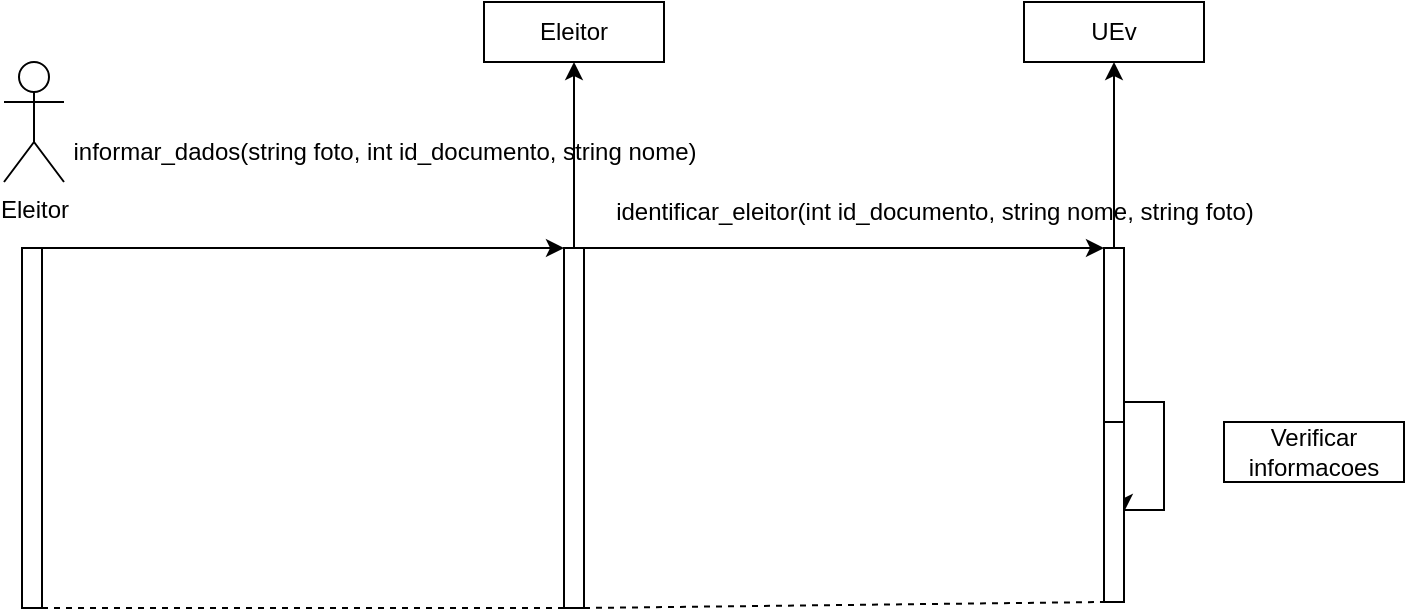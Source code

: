 <mxfile version="28.2.3" pages="6">
  <diagram name="inserir_dados" id="jKS54smJY8eDvgja-9To">
    <mxGraphModel grid="1" page="1" gridSize="10" guides="1" tooltips="1" connect="1" arrows="1" fold="1" pageScale="1" pageWidth="850" pageHeight="1100" math="0" shadow="0">
      <root>
        <mxCell id="0" />
        <mxCell id="1" parent="0" />
        <mxCell id="RwnQ1MYwRdQKZA1JXgMu-1" value="&lt;div&gt;Eleitor&lt;/div&gt;&lt;div&gt;&lt;br&gt;&lt;/div&gt;" style="shape=umlActor;verticalLabelPosition=bottom;verticalAlign=top;html=1;outlineConnect=0;" vertex="1" parent="1">
          <mxGeometry x="-810" y="60" width="30" height="60" as="geometry" />
        </mxCell>
        <mxCell id="RwnQ1MYwRdQKZA1JXgMu-3" value="" style="whiteSpace=wrap;html=1;" vertex="1" parent="1">
          <mxGeometry x="-801" y="153" width="10" height="180" as="geometry" />
        </mxCell>
        <mxCell id="RwnQ1MYwRdQKZA1JXgMu-15" style="edgeStyle=orthogonalEdgeStyle;rounded=0;orthogonalLoop=1;jettySize=auto;html=1;entryX=0.5;entryY=1;entryDx=0;entryDy=0;" edge="1" parent="1" source="RwnQ1MYwRdQKZA1JXgMu-5" target="RwnQ1MYwRdQKZA1JXgMu-13">
          <mxGeometry relative="1" as="geometry" />
        </mxCell>
        <mxCell id="RwnQ1MYwRdQKZA1JXgMu-5" value="" style="whiteSpace=wrap;html=1;" vertex="1" parent="1">
          <mxGeometry x="-530" y="153" width="10" height="180" as="geometry" />
        </mxCell>
        <mxCell id="RwnQ1MYwRdQKZA1JXgMu-16" style="edgeStyle=orthogonalEdgeStyle;rounded=0;orthogonalLoop=1;jettySize=auto;html=1;entryX=0.5;entryY=1;entryDx=0;entryDy=0;" edge="1" parent="1" source="RwnQ1MYwRdQKZA1JXgMu-6" target="RwnQ1MYwRdQKZA1JXgMu-14">
          <mxGeometry relative="1" as="geometry" />
        </mxCell>
        <mxCell id="RwnQ1MYwRdQKZA1JXgMu-18" style="edgeStyle=orthogonalEdgeStyle;rounded=0;orthogonalLoop=1;jettySize=auto;html=1;entryX=1;entryY=0.5;entryDx=0;entryDy=0;" edge="1" parent="1" source="RwnQ1MYwRdQKZA1JXgMu-6" target="RwnQ1MYwRdQKZA1JXgMu-17">
          <mxGeometry relative="1" as="geometry">
            <Array as="points">
              <mxPoint x="-230" y="230" />
              <mxPoint x="-230" y="284" />
            </Array>
          </mxGeometry>
        </mxCell>
        <mxCell id="RwnQ1MYwRdQKZA1JXgMu-6" value="" style="whiteSpace=wrap;html=1;" vertex="1" parent="1">
          <mxGeometry x="-260" y="153" width="10" height="87" as="geometry" />
        </mxCell>
        <mxCell id="RwnQ1MYwRdQKZA1JXgMu-7" value="" style="endArrow=classic;html=1;rounded=0;exitX=0.25;exitY=0;exitDx=0;exitDy=0;entryX=0;entryY=0;entryDx=0;entryDy=0;" edge="1" parent="1" source="RwnQ1MYwRdQKZA1JXgMu-3" target="RwnQ1MYwRdQKZA1JXgMu-5">
          <mxGeometry width="50" height="50" relative="1" as="geometry">
            <mxPoint x="-490" y="420" as="sourcePoint" />
            <mxPoint x="-540" y="170" as="targetPoint" />
          </mxGeometry>
        </mxCell>
        <mxCell id="RwnQ1MYwRdQKZA1JXgMu-8" value="informar_dados(string foto, int id_documento, string nome)" style="text;html=1;align=center;verticalAlign=middle;resizable=0;points=[];autosize=1;strokeColor=none;fillColor=none;" vertex="1" parent="1">
          <mxGeometry x="-790" y="90" width="340" height="30" as="geometry" />
        </mxCell>
        <mxCell id="RwnQ1MYwRdQKZA1JXgMu-9" value="" style="endArrow=classic;html=1;rounded=0;exitX=1;exitY=0;exitDx=0;exitDy=0;entryX=0;entryY=0;entryDx=0;entryDy=0;" edge="1" parent="1" source="RwnQ1MYwRdQKZA1JXgMu-5" target="RwnQ1MYwRdQKZA1JXgMu-6">
          <mxGeometry width="50" height="50" relative="1" as="geometry">
            <mxPoint x="-490" y="420" as="sourcePoint" />
            <mxPoint x="-440" y="370" as="targetPoint" />
          </mxGeometry>
        </mxCell>
        <mxCell id="RwnQ1MYwRdQKZA1JXgMu-10" value="identificar_eleitor(int id_documento, string nome, string foto)" style="text;html=1;align=center;verticalAlign=middle;resizable=0;points=[];autosize=1;strokeColor=none;fillColor=none;" vertex="1" parent="1">
          <mxGeometry x="-520" y="120" width="350" height="30" as="geometry" />
        </mxCell>
        <mxCell id="RwnQ1MYwRdQKZA1JXgMu-13" value="&lt;div&gt;Eleitor&lt;/div&gt;" style="rounded=0;whiteSpace=wrap;html=1;" vertex="1" parent="1">
          <mxGeometry x="-570" y="30" width="90" height="30" as="geometry" />
        </mxCell>
        <mxCell id="RwnQ1MYwRdQKZA1JXgMu-14" value="&lt;div&gt;UEv&lt;/div&gt;" style="rounded=0;whiteSpace=wrap;html=1;" vertex="1" parent="1">
          <mxGeometry x="-300" y="30" width="90" height="30" as="geometry" />
        </mxCell>
        <mxCell id="RwnQ1MYwRdQKZA1JXgMu-17" value="" style="whiteSpace=wrap;html=1;" vertex="1" parent="1">
          <mxGeometry x="-260" y="240" width="10" height="90" as="geometry" />
        </mxCell>
        <mxCell id="RwnQ1MYwRdQKZA1JXgMu-19" value="Verificar informacoes" style="rounded=0;whiteSpace=wrap;html=1;" vertex="1" parent="1">
          <mxGeometry x="-200" y="240" width="90" height="30" as="geometry" />
        </mxCell>
        <mxCell id="RwnQ1MYwRdQKZA1JXgMu-20" value="" style="endArrow=none;dashed=1;html=1;rounded=0;entryX=0;entryY=1;entryDx=0;entryDy=0;exitX=1;exitY=1;exitDx=0;exitDy=0;" edge="1" parent="1" source="RwnQ1MYwRdQKZA1JXgMu-5" target="RwnQ1MYwRdQKZA1JXgMu-17">
          <mxGeometry width="50" height="50" relative="1" as="geometry">
            <mxPoint x="-490" y="360" as="sourcePoint" />
            <mxPoint x="-530" y="280" as="targetPoint" />
          </mxGeometry>
        </mxCell>
        <mxCell id="RwnQ1MYwRdQKZA1JXgMu-21" value="" style="endArrow=none;dashed=1;html=1;rounded=0;entryX=0;entryY=1;entryDx=0;entryDy=0;exitX=1;exitY=1;exitDx=0;exitDy=0;" edge="1" parent="1" source="RwnQ1MYwRdQKZA1JXgMu-3" target="RwnQ1MYwRdQKZA1JXgMu-5">
          <mxGeometry width="50" height="50" relative="1" as="geometry">
            <mxPoint x="-580" y="330" as="sourcePoint" />
            <mxPoint x="-530" y="280" as="targetPoint" />
          </mxGeometry>
        </mxCell>
      </root>
    </mxGraphModel>
  </diagram>
  <diagram id="pPYJ1hXrMFuSajVfGC-4" name="justificar_voto">
    <mxGraphModel grid="1" page="1" gridSize="10" guides="1" tooltips="1" connect="1" arrows="1" fold="1" pageScale="1" pageWidth="850" pageHeight="1100" math="0" shadow="0">
      <root>
        <mxCell id="0" />
        <mxCell id="1" parent="0" />
        <mxCell id="tB_dCd5qs3v-OL3jRYoi-1" value="&lt;div&gt;Eleitor&lt;/div&gt;&lt;div&gt;&lt;br&gt;&lt;/div&gt;" style="shape=umlActor;verticalLabelPosition=bottom;verticalAlign=top;html=1;outlineConnect=0;" vertex="1" parent="1">
          <mxGeometry x="10" y="40" width="30" height="60" as="geometry" />
        </mxCell>
        <mxCell id="tB_dCd5qs3v-OL3jRYoi-2" value="" style="whiteSpace=wrap;html=1;" vertex="1" parent="1">
          <mxGeometry x="19" y="133" width="10" height="180" as="geometry" />
        </mxCell>
        <mxCell id="tB_dCd5qs3v-OL3jRYoi-3" style="edgeStyle=orthogonalEdgeStyle;rounded=0;orthogonalLoop=1;jettySize=auto;html=1;entryX=0.5;entryY=1;entryDx=0;entryDy=0;" edge="1" parent="1" source="tB_dCd5qs3v-OL3jRYoi-4" target="tB_dCd5qs3v-OL3jRYoi-12">
          <mxGeometry relative="1" as="geometry" />
        </mxCell>
        <mxCell id="tB_dCd5qs3v-OL3jRYoi-19" style="edgeStyle=orthogonalEdgeStyle;rounded=0;orthogonalLoop=1;jettySize=auto;html=1;entryX=1;entryY=0.5;entryDx=0;entryDy=0;" edge="1" parent="1" source="tB_dCd5qs3v-OL3jRYoi-4" target="tB_dCd5qs3v-OL3jRYoi-18">
          <mxGeometry relative="1" as="geometry">
            <Array as="points">
              <mxPoint x="320" y="180" />
              <mxPoint x="320" y="265" />
            </Array>
          </mxGeometry>
        </mxCell>
        <mxCell id="tB_dCd5qs3v-OL3jRYoi-20" value="&lt;div&gt;Eleitor nao justifica&lt;/div&gt;&lt;div&gt;&lt;br&gt;&lt;/div&gt;" style="edgeLabel;html=1;align=center;verticalAlign=middle;resizable=0;points=[];" connectable="0" vertex="1" parent="tB_dCd5qs3v-OL3jRYoi-19">
          <mxGeometry x="-0.04" y="4" relative="1" as="geometry">
            <mxPoint x="36" y="3" as="offset" />
          </mxGeometry>
        </mxCell>
        <mxCell id="tB_dCd5qs3v-OL3jRYoi-4" value="" style="whiteSpace=wrap;html=1;" vertex="1" parent="1">
          <mxGeometry x="290" y="133" width="10" height="87" as="geometry" />
        </mxCell>
        <mxCell id="tB_dCd5qs3v-OL3jRYoi-5" style="edgeStyle=orthogonalEdgeStyle;rounded=0;orthogonalLoop=1;jettySize=auto;html=1;entryX=0.5;entryY=1;entryDx=0;entryDy=0;" edge="1" parent="1" source="tB_dCd5qs3v-OL3jRYoi-7" target="tB_dCd5qs3v-OL3jRYoi-13">
          <mxGeometry relative="1" as="geometry" />
        </mxCell>
        <mxCell id="tB_dCd5qs3v-OL3jRYoi-6" style="edgeStyle=orthogonalEdgeStyle;rounded=0;orthogonalLoop=1;jettySize=auto;html=1;entryX=1;entryY=0.5;entryDx=0;entryDy=0;" edge="1" parent="1" source="tB_dCd5qs3v-OL3jRYoi-7" target="tB_dCd5qs3v-OL3jRYoi-14">
          <mxGeometry relative="1" as="geometry">
            <Array as="points">
              <mxPoint x="590" y="210" />
              <mxPoint x="590" y="264" />
            </Array>
          </mxGeometry>
        </mxCell>
        <mxCell id="tB_dCd5qs3v-OL3jRYoi-7" value="" style="whiteSpace=wrap;html=1;" vertex="1" parent="1">
          <mxGeometry x="560" y="133" width="10" height="87" as="geometry" />
        </mxCell>
        <mxCell id="tB_dCd5qs3v-OL3jRYoi-8" value="" style="endArrow=classic;html=1;rounded=0;exitX=0.25;exitY=0;exitDx=0;exitDy=0;entryX=0;entryY=0;entryDx=0;entryDy=0;" edge="1" parent="1" source="tB_dCd5qs3v-OL3jRYoi-2" target="tB_dCd5qs3v-OL3jRYoi-4">
          <mxGeometry width="50" height="50" relative="1" as="geometry">
            <mxPoint x="330" y="400" as="sourcePoint" />
            <mxPoint x="280" y="150" as="targetPoint" />
          </mxGeometry>
        </mxCell>
        <mxCell id="tB_dCd5qs3v-OL3jRYoi-9" value="informar_dados(string foto, int id_documento, string nome)" style="text;html=1;align=center;verticalAlign=middle;resizable=0;points=[];autosize=1;strokeColor=none;fillColor=none;" vertex="1" parent="1">
          <mxGeometry x="30" y="70" width="340" height="30" as="geometry" />
        </mxCell>
        <mxCell id="tB_dCd5qs3v-OL3jRYoi-10" value="" style="endArrow=classic;html=1;rounded=0;exitX=1;exitY=0;exitDx=0;exitDy=0;entryX=0;entryY=0;entryDx=0;entryDy=0;" edge="1" parent="1" source="tB_dCd5qs3v-OL3jRYoi-4" target="tB_dCd5qs3v-OL3jRYoi-7">
          <mxGeometry width="50" height="50" relative="1" as="geometry">
            <mxPoint x="330" y="400" as="sourcePoint" />
            <mxPoint x="380" y="350" as="targetPoint" />
          </mxGeometry>
        </mxCell>
        <mxCell id="tB_dCd5qs3v-OL3jRYoi-11" value="identificar_eleitor(int id_documento, string nome, string foto)" style="text;html=1;align=center;verticalAlign=middle;resizable=0;points=[];autosize=1;strokeColor=none;fillColor=none;" vertex="1" parent="1">
          <mxGeometry x="300" y="100" width="350" height="30" as="geometry" />
        </mxCell>
        <mxCell id="tB_dCd5qs3v-OL3jRYoi-12" value="&lt;div&gt;Eleitor&lt;/div&gt;" style="rounded=0;whiteSpace=wrap;html=1;" vertex="1" parent="1">
          <mxGeometry x="250" y="10" width="90" height="30" as="geometry" />
        </mxCell>
        <mxCell id="tB_dCd5qs3v-OL3jRYoi-13" value="&lt;div&gt;UEv&lt;/div&gt;" style="rounded=0;whiteSpace=wrap;html=1;" vertex="1" parent="1">
          <mxGeometry x="520" y="10" width="90" height="30" as="geometry" />
        </mxCell>
        <mxCell id="tB_dCd5qs3v-OL3jRYoi-14" value="" style="whiteSpace=wrap;html=1;" vertex="1" parent="1">
          <mxGeometry x="560" y="220" width="10" height="87" as="geometry" />
        </mxCell>
        <mxCell id="tB_dCd5qs3v-OL3jRYoi-15" value="Verificar informacoes" style="rounded=0;whiteSpace=wrap;html=1;" vertex="1" parent="1">
          <mxGeometry x="620" y="220" width="90" height="30" as="geometry" />
        </mxCell>
        <mxCell id="tB_dCd5qs3v-OL3jRYoi-16" value="" style="endArrow=none;dashed=1;html=1;rounded=0;entryX=0;entryY=1;entryDx=0;entryDy=0;exitX=1;exitY=1;exitDx=0;exitDy=0;" edge="1" parent="1" source="tB_dCd5qs3v-OL3jRYoi-18" target="tB_dCd5qs3v-OL3jRYoi-14">
          <mxGeometry width="50" height="50" relative="1" as="geometry">
            <mxPoint x="320" y="340" as="sourcePoint" />
            <mxPoint x="290" y="260" as="targetPoint" />
          </mxGeometry>
        </mxCell>
        <mxCell id="tB_dCd5qs3v-OL3jRYoi-17" value="" style="endArrow=none;dashed=1;html=1;rounded=0;exitX=1;exitY=1;exitDx=0;exitDy=0;entryX=0;entryY=1;entryDx=0;entryDy=0;" edge="1" parent="1" source="tB_dCd5qs3v-OL3jRYoi-2" target="tB_dCd5qs3v-OL3jRYoi-18">
          <mxGeometry width="50" height="50" relative="1" as="geometry">
            <mxPoint x="240" y="310" as="sourcePoint" />
            <mxPoint x="280" y="340" as="targetPoint" />
          </mxGeometry>
        </mxCell>
        <mxCell id="tB_dCd5qs3v-OL3jRYoi-18" value="" style="whiteSpace=wrap;html=1;" vertex="1" parent="1">
          <mxGeometry x="290" y="220" width="10" height="90" as="geometry" />
        </mxCell>
        <mxCell id="tB_dCd5qs3v-OL3jRYoi-21" value="" style="whiteSpace=wrap;html=1;" vertex="1" parent="1">
          <mxGeometry x="19" y="400" width="10" height="180" as="geometry" />
        </mxCell>
        <mxCell id="tB_dCd5qs3v-OL3jRYoi-22" value="" style="endArrow=none;dashed=1;html=1;rounded=0;entryX=0.5;entryY=1;entryDx=0;entryDy=0;exitX=0.75;exitY=0;exitDx=0;exitDy=0;" edge="1" parent="1" source="tB_dCd5qs3v-OL3jRYoi-21" target="tB_dCd5qs3v-OL3jRYoi-2">
          <mxGeometry width="50" height="50" relative="1" as="geometry">
            <mxPoint x="230" y="510" as="sourcePoint" />
            <mxPoint x="280" y="460" as="targetPoint" />
          </mxGeometry>
        </mxCell>
        <mxCell id="tB_dCd5qs3v-OL3jRYoi-25" style="edgeStyle=orthogonalEdgeStyle;rounded=0;orthogonalLoop=1;jettySize=auto;html=1;entryX=1;entryY=0.5;entryDx=0;entryDy=0;" edge="1" parent="1" source="tB_dCd5qs3v-OL3jRYoi-27" target="tB_dCd5qs3v-OL3jRYoi-28">
          <mxGeometry relative="1" as="geometry">
            <Array as="points">
              <mxPoint x="320" y="447" />
              <mxPoint x="320" y="532" />
            </Array>
          </mxGeometry>
        </mxCell>
        <mxCell id="tB_dCd5qs3v-OL3jRYoi-26" value="&lt;div&gt;Justificativa Invalida&lt;/div&gt;" style="edgeLabel;html=1;align=center;verticalAlign=middle;resizable=0;points=[];" connectable="0" vertex="1" parent="tB_dCd5qs3v-OL3jRYoi-25">
          <mxGeometry x="-0.04" y="4" relative="1" as="geometry">
            <mxPoint x="36" y="3" as="offset" />
          </mxGeometry>
        </mxCell>
        <mxCell id="tB_dCd5qs3v-OL3jRYoi-27" value="" style="whiteSpace=wrap;html=1;" vertex="1" parent="1">
          <mxGeometry x="290" y="400" width="10" height="87" as="geometry" />
        </mxCell>
        <mxCell id="tB_dCd5qs3v-OL3jRYoi-28" value="" style="whiteSpace=wrap;html=1;" vertex="1" parent="1">
          <mxGeometry x="290" y="487" width="10" height="93" as="geometry" />
        </mxCell>
        <mxCell id="tB_dCd5qs3v-OL3jRYoi-29" value="" style="endArrow=classic;html=1;rounded=0;exitX=0.75;exitY=0;exitDx=0;exitDy=0;entryX=0;entryY=0;entryDx=0;entryDy=0;" edge="1" parent="1" source="tB_dCd5qs3v-OL3jRYoi-21" target="tB_dCd5qs3v-OL3jRYoi-27">
          <mxGeometry width="50" height="50" relative="1" as="geometry">
            <mxPoint x="230" y="510" as="sourcePoint" />
            <mxPoint x="280" y="460" as="targetPoint" />
          </mxGeometry>
        </mxCell>
        <mxCell id="tB_dCd5qs3v-OL3jRYoi-30" value="" style="endArrow=none;dashed=1;html=1;rounded=0;exitX=0;exitY=1;exitDx=0;exitDy=0;entryX=1;entryY=1;entryDx=0;entryDy=0;" edge="1" parent="1" source="tB_dCd5qs3v-OL3jRYoi-28" target="tB_dCd5qs3v-OL3jRYoi-21">
          <mxGeometry width="50" height="50" relative="1" as="geometry">
            <mxPoint x="230" y="510" as="sourcePoint" />
            <mxPoint x="280" y="460" as="targetPoint" />
          </mxGeometry>
        </mxCell>
        <mxCell id="tB_dCd5qs3v-OL3jRYoi-31" value="" style="whiteSpace=wrap;html=1;" vertex="1" parent="1">
          <mxGeometry x="560" y="480" width="10" height="100" as="geometry" />
        </mxCell>
        <mxCell id="tB_dCd5qs3v-OL3jRYoi-33" value="" style="endArrow=none;dashed=1;html=1;rounded=0;exitX=0.5;exitY=1;exitDx=0;exitDy=0;entryX=0.5;entryY=0;entryDx=0;entryDy=0;" edge="1" parent="1" source="tB_dCd5qs3v-OL3jRYoi-14" target="tB_dCd5qs3v-OL3jRYoi-31">
          <mxGeometry width="50" height="50" relative="1" as="geometry">
            <mxPoint x="230" y="510" as="sourcePoint" />
            <mxPoint x="280" y="460" as="targetPoint" />
          </mxGeometry>
        </mxCell>
        <mxCell id="tB_dCd5qs3v-OL3jRYoi-34" value="" style="endArrow=classic;html=1;rounded=0;exitX=1;exitY=0.5;exitDx=0;exitDy=0;entryX=0;entryY=0.5;entryDx=0;entryDy=0;" edge="1" parent="1" source="tB_dCd5qs3v-OL3jRYoi-28" target="tB_dCd5qs3v-OL3jRYoi-31">
          <mxGeometry width="50" height="50" relative="1" as="geometry">
            <mxPoint x="230" y="510" as="sourcePoint" />
            <mxPoint x="280" y="460" as="targetPoint" />
          </mxGeometry>
        </mxCell>
        <mxCell id="tB_dCd5qs3v-OL3jRYoi-35" value="&lt;div&gt;registrar_voto(int id_voto, Date data, String justificativa, int tipo_voto, id_candidato)&lt;/div&gt;&lt;div&gt;&lt;br&gt;&lt;/div&gt;" style="text;html=1;align=center;verticalAlign=middle;resizable=0;points=[];autosize=1;strokeColor=none;fillColor=none;" vertex="1" parent="1">
          <mxGeometry x="200" y="590" width="470" height="40" as="geometry" />
        </mxCell>
        <mxCell id="tB_dCd5qs3v-OL3jRYoi-36" value="" style="endArrow=none;dashed=1;html=1;rounded=0;exitX=0;exitY=1;exitDx=0;exitDy=0;entryX=1;entryY=1;entryDx=0;entryDy=0;" edge="1" parent="1" source="tB_dCd5qs3v-OL3jRYoi-31" target="tB_dCd5qs3v-OL3jRYoi-28">
          <mxGeometry width="50" height="50" relative="1" as="geometry">
            <mxPoint x="320" y="510" as="sourcePoint" />
            <mxPoint x="370" y="460" as="targetPoint" />
          </mxGeometry>
        </mxCell>
        <mxCell id="tB_dCd5qs3v-OL3jRYoi-37" value="" style="whiteSpace=wrap;html=1;" vertex="1" parent="1">
          <mxGeometry x="19" y="720" width="10" height="180" as="geometry" />
        </mxCell>
        <mxCell id="tB_dCd5qs3v-OL3jRYoi-38" value="" style="whiteSpace=wrap;html=1;" vertex="1" parent="1">
          <mxGeometry x="290" y="720" width="10" height="180" as="geometry" />
        </mxCell>
        <mxCell id="tB_dCd5qs3v-OL3jRYoi-39" value="" style="whiteSpace=wrap;html=1;" vertex="1" parent="1">
          <mxGeometry x="560" y="720" width="10" height="180" as="geometry" />
        </mxCell>
        <mxCell id="tB_dCd5qs3v-OL3jRYoi-40" value="" style="whiteSpace=wrap;html=1;" vertex="1" parent="1">
          <mxGeometry x="750" y="720" width="10" height="180" as="geometry" />
        </mxCell>
        <mxCell id="tB_dCd5qs3v-OL3jRYoi-41" value="" style="endArrow=none;dashed=1;html=1;rounded=0;entryX=0;entryY=1;entryDx=0;entryDy=0;exitX=1;exitY=1;exitDx=0;exitDy=0;" edge="1" parent="1" source="tB_dCd5qs3v-OL3jRYoi-39" target="tB_dCd5qs3v-OL3jRYoi-40">
          <mxGeometry width="50" height="50" relative="1" as="geometry">
            <mxPoint x="380" y="750" as="sourcePoint" />
            <mxPoint x="430" y="700" as="targetPoint" />
          </mxGeometry>
        </mxCell>
        <mxCell id="tB_dCd5qs3v-OL3jRYoi-42" value="" style="endArrow=none;dashed=1;html=1;rounded=0;entryX=0;entryY=1;entryDx=0;entryDy=0;exitX=1;exitY=1;exitDx=0;exitDy=0;" edge="1" parent="1" source="tB_dCd5qs3v-OL3jRYoi-38" target="tB_dCd5qs3v-OL3jRYoi-39">
          <mxGeometry width="50" height="50" relative="1" as="geometry">
            <mxPoint x="380" y="750" as="sourcePoint" />
            <mxPoint x="430" y="700" as="targetPoint" />
          </mxGeometry>
        </mxCell>
        <mxCell id="tB_dCd5qs3v-OL3jRYoi-44" value="" style="endArrow=none;dashed=1;html=1;rounded=0;entryX=0;entryY=1;entryDx=0;entryDy=0;exitX=1;exitY=1;exitDx=0;exitDy=0;" edge="1" parent="1" source="tB_dCd5qs3v-OL3jRYoi-37" target="tB_dCd5qs3v-OL3jRYoi-38">
          <mxGeometry width="50" height="50" relative="1" as="geometry">
            <mxPoint x="40" y="900" as="sourcePoint" />
            <mxPoint x="240" y="700" as="targetPoint" />
          </mxGeometry>
        </mxCell>
        <mxCell id="tB_dCd5qs3v-OL3jRYoi-45" value="&lt;div&gt;UEg&lt;/div&gt;" style="rounded=0;whiteSpace=wrap;html=1;" vertex="1" parent="1">
          <mxGeometry x="710" y="10" width="90" height="30" as="geometry" />
        </mxCell>
        <mxCell id="tB_dCd5qs3v-OL3jRYoi-46" value="" style="endArrow=none;dashed=1;html=1;rounded=0;entryX=0.5;entryY=1;entryDx=0;entryDy=0;exitX=0.5;exitY=0;exitDx=0;exitDy=0;" edge="1" parent="1" source="tB_dCd5qs3v-OL3jRYoi-40" target="tB_dCd5qs3v-OL3jRYoi-45">
          <mxGeometry width="50" height="50" relative="1" as="geometry">
            <mxPoint x="760" y="220" as="sourcePoint" />
            <mxPoint x="810" y="170" as="targetPoint" />
          </mxGeometry>
        </mxCell>
        <mxCell id="tB_dCd5qs3v-OL3jRYoi-48" value="" style="endArrow=classic;html=1;rounded=0;exitX=1;exitY=0;exitDx=0;exitDy=0;entryX=0;entryY=0;entryDx=0;entryDy=0;" edge="1" parent="1" source="tB_dCd5qs3v-OL3jRYoi-37" target="tB_dCd5qs3v-OL3jRYoi-38">
          <mxGeometry width="50" height="50" relative="1" as="geometry">
            <mxPoint x="80" y="750" as="sourcePoint" />
            <mxPoint x="250" y="730" as="targetPoint" />
          </mxGeometry>
        </mxCell>
        <mxCell id="tB_dCd5qs3v-OL3jRYoi-49" value="confirma_voto(int id_voto, boolean confirma)" style="text;html=1;align=center;verticalAlign=middle;resizable=0;points=[];autosize=1;strokeColor=none;fillColor=none;" vertex="1" parent="1">
          <mxGeometry x="26" y="698" width="270" height="30" as="geometry" />
        </mxCell>
        <mxCell id="tB_dCd5qs3v-OL3jRYoi-50" value="" style="endArrow=classic;html=1;rounded=0;exitX=0.75;exitY=0;exitDx=0;exitDy=0;entryX=0;entryY=0;entryDx=0;entryDy=0;" edge="1" parent="1" source="tB_dCd5qs3v-OL3jRYoi-38" target="tB_dCd5qs3v-OL3jRYoi-39">
          <mxGeometry width="50" height="50" relative="1" as="geometry">
            <mxPoint x="520" y="750" as="sourcePoint" />
            <mxPoint x="570" y="700" as="targetPoint" />
          </mxGeometry>
        </mxCell>
        <mxCell id="tB_dCd5qs3v-OL3jRYoi-52" value="" style="endArrow=none;dashed=1;html=1;rounded=0;entryX=0.5;entryY=1;entryDx=0;entryDy=0;exitX=0.5;exitY=0;exitDx=0;exitDy=0;" edge="1" parent="1" source="tB_dCd5qs3v-OL3jRYoi-39" target="tB_dCd5qs3v-OL3jRYoi-31">
          <mxGeometry width="50" height="50" relative="1" as="geometry">
            <mxPoint x="520" y="750" as="sourcePoint" />
            <mxPoint x="570" y="700" as="targetPoint" />
          </mxGeometry>
        </mxCell>
        <mxCell id="tB_dCd5qs3v-OL3jRYoi-53" value="" style="endArrow=classic;html=1;rounded=0;exitX=1;exitY=0;exitDx=0;exitDy=0;entryX=0;entryY=0;entryDx=0;entryDy=0;" edge="1" parent="1" source="tB_dCd5qs3v-OL3jRYoi-39" target="tB_dCd5qs3v-OL3jRYoi-40">
          <mxGeometry width="50" height="50" relative="1" as="geometry">
            <mxPoint x="520" y="750" as="sourcePoint" />
            <mxPoint x="570" y="700" as="targetPoint" />
          </mxGeometry>
        </mxCell>
        <mxCell id="ZHwuaG9QWWQBNq-VU6-9-1" value="&lt;div&gt;id_voto(int id_voto, Date data, String justificativa, int tipo_voto, id_candidato)&lt;/div&gt;&lt;div&gt;&lt;br&gt;&lt;/div&gt;" style="text;html=1;align=center;verticalAlign=middle;resizable=0;points=[];autosize=1;strokeColor=none;fillColor=none;" vertex="1" parent="1">
          <mxGeometry x="470" y="680" width="440" height="40" as="geometry" />
        </mxCell>
      </root>
    </mxGraphModel>
  </diagram>
  <diagram id="rs7_xRZfi_tyTywIT5n5" name="Votar">
    <mxGraphModel grid="1" page="1" gridSize="10" guides="1" tooltips="1" connect="1" arrows="1" fold="1" pageScale="1" pageWidth="850" pageHeight="1100" math="0" shadow="0">
      <root>
        <mxCell id="0" />
        <mxCell id="1" parent="0" />
        <mxCell id="jJ1WNcXj5yMJ-FjP82nJ-3" value="" style="edgeStyle=orthogonalEdgeStyle;rounded=0;orthogonalLoop=1;jettySize=auto;html=1;" edge="1" parent="1" source="jJ1WNcXj5yMJ-FjP82nJ-1" target="jJ1WNcXj5yMJ-FjP82nJ-2">
          <mxGeometry relative="1" as="geometry">
            <Array as="points">
              <mxPoint x="350" y="130" />
              <mxPoint x="350" y="130" />
            </Array>
          </mxGeometry>
        </mxCell>
        <mxCell id="jJ1WNcXj5yMJ-FjP82nJ-4" value="&lt;div&gt;Informa-voto&lt;/div&gt;&lt;div&gt;&lt;br&gt;&lt;/div&gt;" style="edgeLabel;html=1;align=center;verticalAlign=middle;resizable=0;points=[];" connectable="0" vertex="1" parent="jJ1WNcXj5yMJ-FjP82nJ-3">
          <mxGeometry x="-0.093" y="-2" relative="1" as="geometry">
            <mxPoint as="offset" />
          </mxGeometry>
        </mxCell>
        <mxCell id="jJ1WNcXj5yMJ-FjP82nJ-1" value="&lt;div&gt;Eleitor&lt;/div&gt;" style="shape=umlActor;verticalLabelPosition=bottom;verticalAlign=top;html=1;outlineConnect=0;" vertex="1" parent="1">
          <mxGeometry x="90" y="100" width="30" height="60" as="geometry" />
        </mxCell>
        <mxCell id="jJ1WNcXj5yMJ-FjP82nJ-6" value="" style="edgeStyle=orthogonalEdgeStyle;rounded=0;orthogonalLoop=1;jettySize=auto;html=1;" edge="1" parent="1" source="jJ1WNcXj5yMJ-FjP82nJ-2" target="jJ1WNcXj5yMJ-FjP82nJ-5">
          <mxGeometry relative="1" as="geometry" />
        </mxCell>
        <mxCell id="jJ1WNcXj5yMJ-FjP82nJ-2" value="" style="whiteSpace=wrap;html=1;verticalAlign=top;" vertex="1" parent="1">
          <mxGeometry x="400" y="100" width="10" height="200" as="geometry" />
        </mxCell>
        <mxCell id="jJ1WNcXj5yMJ-FjP82nJ-5" value="&lt;div align=&quot;center&quot;&gt;Eleitor&lt;/div&gt;" style="whiteSpace=wrap;html=1;verticalAlign=top;align=center;" vertex="1" parent="1">
          <mxGeometry x="345" y="-80" width="120" height="30" as="geometry" />
        </mxCell>
        <mxCell id="jJ1WNcXj5yMJ-FjP82nJ-9" value="" style="edgeStyle=orthogonalEdgeStyle;rounded=0;orthogonalLoop=1;jettySize=auto;html=1;" edge="1" parent="1" source="jJ1WNcXj5yMJ-FjP82nJ-7" target="jJ1WNcXj5yMJ-FjP82nJ-8">
          <mxGeometry relative="1" as="geometry" />
        </mxCell>
        <mxCell id="jJ1WNcXj5yMJ-FjP82nJ-7" value="" style="whiteSpace=wrap;html=1;verticalAlign=top;" vertex="1" parent="1">
          <mxGeometry x="600" y="100" width="10" height="200" as="geometry" />
        </mxCell>
        <mxCell id="jJ1WNcXj5yMJ-FjP82nJ-8" value="UEv" style="whiteSpace=wrap;html=1;verticalAlign=top;" vertex="1" parent="1">
          <mxGeometry x="545" y="-80" width="120" height="30" as="geometry" />
        </mxCell>
        <mxCell id="jJ1WNcXj5yMJ-FjP82nJ-10" value="" style="endArrow=classic;html=1;rounded=0;exitX=1;exitY=0;exitDx=0;exitDy=0;entryX=0;entryY=0;entryDx=0;entryDy=0;" edge="1" parent="1" source="jJ1WNcXj5yMJ-FjP82nJ-2" target="jJ1WNcXj5yMJ-FjP82nJ-7">
          <mxGeometry width="50" height="50" relative="1" as="geometry">
            <mxPoint x="570" y="300" as="sourcePoint" />
            <mxPoint x="620" y="250" as="targetPoint" />
          </mxGeometry>
        </mxCell>
        <mxCell id="jJ1WNcXj5yMJ-FjP82nJ-11" value="&lt;div&gt;Registra voto&lt;/div&gt;" style="edgeLabel;html=1;align=center;verticalAlign=middle;resizable=0;points=[];" connectable="0" vertex="1" parent="jJ1WNcXj5yMJ-FjP82nJ-10">
          <mxGeometry x="0.305" y="2" relative="1" as="geometry">
            <mxPoint x="-24" y="2" as="offset" />
          </mxGeometry>
        </mxCell>
        <mxCell id="jJ1WNcXj5yMJ-FjP82nJ-12" style="edgeStyle=orthogonalEdgeStyle;rounded=0;orthogonalLoop=1;jettySize=auto;html=1;exitX=1;exitY=0.25;exitDx=0;exitDy=0;entryX=1;entryY=0.5;entryDx=0;entryDy=0;" edge="1" parent="1" source="jJ1WNcXj5yMJ-FjP82nJ-7" target="jJ1WNcXj5yMJ-FjP82nJ-7">
          <mxGeometry relative="1" as="geometry" />
        </mxCell>
        <mxCell id="jJ1WNcXj5yMJ-FjP82nJ-13" value="&lt;div&gt;Valida voto&lt;/div&gt;" style="edgeLabel;html=1;align=center;verticalAlign=middle;resizable=0;points=[];" connectable="0" vertex="1" parent="jJ1WNcXj5yMJ-FjP82nJ-12">
          <mxGeometry y="2" relative="1" as="geometry">
            <mxPoint x="18" as="offset" />
          </mxGeometry>
        </mxCell>
        <mxCell id="jJ1WNcXj5yMJ-FjP82nJ-14" value="" style="endArrow=classic;html=1;rounded=0;exitX=0;exitY=1;exitDx=0;exitDy=0;entryX=1;entryY=1;entryDx=0;entryDy=0;" edge="1" parent="1" source="jJ1WNcXj5yMJ-FjP82nJ-7" target="jJ1WNcXj5yMJ-FjP82nJ-2">
          <mxGeometry width="50" height="50" relative="1" as="geometry">
            <mxPoint x="570" y="300" as="sourcePoint" />
            <mxPoint x="620" y="250" as="targetPoint" />
          </mxGeometry>
        </mxCell>
        <mxCell id="jJ1WNcXj5yMJ-FjP82nJ-15" value="&lt;div&gt;Informa intencao de voto&lt;/div&gt;&lt;div&gt;&lt;br&gt;&lt;/div&gt;" style="edgeLabel;html=1;align=center;verticalAlign=middle;resizable=0;points=[];" connectable="0" vertex="1" parent="jJ1WNcXj5yMJ-FjP82nJ-14">
          <mxGeometry x="0.147" y="1" relative="1" as="geometry">
            <mxPoint as="offset" />
          </mxGeometry>
        </mxCell>
        <mxCell id="jJ1WNcXj5yMJ-FjP82nJ-16" value="UEg" style="whiteSpace=wrap;html=1;verticalAlign=top;" vertex="1" parent="1">
          <mxGeometry x="790" y="-80" width="120" height="30" as="geometry" />
        </mxCell>
        <mxCell id="jJ1WNcXj5yMJ-FjP82nJ-17" value="" style="whiteSpace=wrap;html=1;verticalAlign=top;" vertex="1" parent="1">
          <mxGeometry x="845" y="360" width="10" height="200" as="geometry" />
        </mxCell>
        <mxCell id="jJ1WNcXj5yMJ-FjP82nJ-18" value="" style="endArrow=none;dashed=1;html=1;rounded=0;entryX=0.5;entryY=1;entryDx=0;entryDy=0;exitX=0.5;exitY=0;exitDx=0;exitDy=0;" edge="1" parent="1" source="jJ1WNcXj5yMJ-FjP82nJ-17" target="jJ1WNcXj5yMJ-FjP82nJ-16">
          <mxGeometry width="50" height="50" relative="1" as="geometry">
            <mxPoint x="570" y="300" as="sourcePoint" />
            <mxPoint x="620" y="250" as="targetPoint" />
          </mxGeometry>
        </mxCell>
        <mxCell id="jJ1WNcXj5yMJ-FjP82nJ-19" value="" style="whiteSpace=wrap;html=1;verticalAlign=top;" vertex="1" parent="1">
          <mxGeometry x="600" y="360" width="10" height="200" as="geometry" />
        </mxCell>
        <mxCell id="jJ1WNcXj5yMJ-FjP82nJ-20" value="" style="endArrow=none;dashed=1;html=1;rounded=0;entryX=0.5;entryY=1;entryDx=0;entryDy=0;exitX=0.5;exitY=0;exitDx=0;exitDy=0;" edge="1" parent="1" source="jJ1WNcXj5yMJ-FjP82nJ-19" target="jJ1WNcXj5yMJ-FjP82nJ-7">
          <mxGeometry width="50" height="50" relative="1" as="geometry">
            <mxPoint x="570" y="300" as="sourcePoint" />
            <mxPoint x="620" y="250" as="targetPoint" />
          </mxGeometry>
        </mxCell>
        <mxCell id="jJ1WNcXj5yMJ-FjP82nJ-22" value="" style="endArrow=classic;html=1;rounded=0;exitX=1;exitY=0;exitDx=0;exitDy=0;entryX=0;entryY=0;entryDx=0;entryDy=0;" edge="1" parent="1" source="jJ1WNcXj5yMJ-FjP82nJ-19" target="jJ1WNcXj5yMJ-FjP82nJ-17">
          <mxGeometry width="50" height="50" relative="1" as="geometry">
            <mxPoint x="570" y="300" as="sourcePoint" />
            <mxPoint x="620" y="250" as="targetPoint" />
          </mxGeometry>
        </mxCell>
        <mxCell id="jJ1WNcXj5yMJ-FjP82nJ-27" value="valida_voto" style="edgeLabel;html=1;align=center;verticalAlign=middle;resizable=0;points=[];" connectable="0" vertex="1" parent="jJ1WNcXj5yMJ-FjP82nJ-22">
          <mxGeometry x="-0.115" y="-4" relative="1" as="geometry">
            <mxPoint as="offset" />
          </mxGeometry>
        </mxCell>
        <mxCell id="jJ1WNcXj5yMJ-FjP82nJ-23" value="" style="endArrow=none;dashed=1;html=1;rounded=0;entryX=0;entryY=1;entryDx=0;entryDy=0;exitX=1;exitY=1;exitDx=0;exitDy=0;" edge="1" parent="1" source="jJ1WNcXj5yMJ-FjP82nJ-19" target="jJ1WNcXj5yMJ-FjP82nJ-17">
          <mxGeometry width="50" height="50" relative="1" as="geometry">
            <mxPoint x="570" y="300" as="sourcePoint" />
            <mxPoint x="620" y="250" as="targetPoint" />
          </mxGeometry>
        </mxCell>
        <mxCell id="jJ1WNcXj5yMJ-FjP82nJ-24" value="" style="whiteSpace=wrap;html=1;verticalAlign=top;" vertex="1" parent="1">
          <mxGeometry x="400" y="360" width="10" height="200" as="geometry" />
        </mxCell>
        <mxCell id="jJ1WNcXj5yMJ-FjP82nJ-25" value="" style="endArrow=none;dashed=1;html=1;rounded=0;entryX=0;entryY=1;entryDx=0;entryDy=0;exitX=1;exitY=1;exitDx=0;exitDy=0;" edge="1" parent="1" source="jJ1WNcXj5yMJ-FjP82nJ-24" target="jJ1WNcXj5yMJ-FjP82nJ-19">
          <mxGeometry width="50" height="50" relative="1" as="geometry">
            <mxPoint x="340" y="400" as="sourcePoint" />
            <mxPoint x="390" y="350" as="targetPoint" />
          </mxGeometry>
        </mxCell>
        <mxCell id="jJ1WNcXj5yMJ-FjP82nJ-26" value="" style="endArrow=none;dashed=1;html=1;rounded=0;exitX=1;exitY=0;exitDx=0;exitDy=0;entryX=0;entryY=0;entryDx=0;entryDy=0;" edge="1" parent="1" source="jJ1WNcXj5yMJ-FjP82nJ-24" target="jJ1WNcXj5yMJ-FjP82nJ-19">
          <mxGeometry width="50" height="50" relative="1" as="geometry">
            <mxPoint x="490" y="400" as="sourcePoint" />
            <mxPoint x="540" y="350" as="targetPoint" />
          </mxGeometry>
        </mxCell>
      </root>
    </mxGraphModel>
  </diagram>
  <diagram id="kHpG9KFbVBODFRrznwkL" name="identificar_pessoas">
    <mxGraphModel grid="1" page="1" gridSize="10" guides="1" tooltips="1" connect="1" arrows="1" fold="1" pageScale="1" pageWidth="850" pageHeight="1100" math="0" shadow="0">
      <root>
        <mxCell id="0" />
        <mxCell id="1" parent="0" />
      </root>
    </mxGraphModel>
  </diagram>
  <diagram id="oKfyAgu_B1nN9QmVqTj6" name="divulgar_resultado">
    <mxGraphModel grid="1" page="1" gridSize="10" guides="1" tooltips="1" connect="1" arrows="1" fold="1" pageScale="1" pageWidth="850" pageHeight="1100" math="0" shadow="0">
      <root>
        <mxCell id="0" />
        <mxCell id="1" parent="0" />
        <mxCell id="aNhigN4lwAdlJK3wGhz0-1" value="&lt;div&gt;Sistema&lt;/div&gt;&lt;div&gt;Eleitoral&lt;/div&gt;&lt;div&gt;&lt;br&gt;&lt;/div&gt;" style="shape=umlActor;verticalLabelPosition=bottom;verticalAlign=top;html=1;outlineConnect=0;" vertex="1" parent="1">
          <mxGeometry x="140" y="190" width="30" height="60" as="geometry" />
        </mxCell>
        <mxCell id="aNhigN4lwAdlJK3wGhz0-2" value="" style="rounded=0;whiteSpace=wrap;html=1;" vertex="1" parent="1">
          <mxGeometry x="145" y="290" width="15" height="250" as="geometry" />
        </mxCell>
        <mxCell id="aNhigN4lwAdlJK3wGhz0-8" value="" style="edgeStyle=orthogonalEdgeStyle;rounded=0;orthogonalLoop=1;jettySize=auto;html=1;" edge="1" parent="1" source="aNhigN4lwAdlJK3wGhz0-3" target="aNhigN4lwAdlJK3wGhz0-7">
          <mxGeometry relative="1" as="geometry" />
        </mxCell>
        <mxCell id="aNhigN4lwAdlJK3wGhz0-3" value="" style="rounded=0;whiteSpace=wrap;html=1;" vertex="1" parent="1">
          <mxGeometry x="400" y="290" width="15" height="250" as="geometry" />
        </mxCell>
        <mxCell id="aNhigN4lwAdlJK3wGhz0-10" value="" style="edgeStyle=orthogonalEdgeStyle;rounded=0;orthogonalLoop=1;jettySize=auto;html=1;" edge="1" parent="1" source="aNhigN4lwAdlJK3wGhz0-4" target="aNhigN4lwAdlJK3wGhz0-9">
          <mxGeometry relative="1" as="geometry" />
        </mxCell>
        <mxCell id="aNhigN4lwAdlJK3wGhz0-4" value="" style="rounded=0;whiteSpace=wrap;html=1;" vertex="1" parent="1">
          <mxGeometry x="620" y="290" width="15" height="250" as="geometry" />
        </mxCell>
        <mxCell id="aNhigN4lwAdlJK3wGhz0-5" value="" style="endArrow=classic;html=1;rounded=0;exitX=1;exitY=0;exitDx=0;exitDy=0;entryX=0;entryY=0;entryDx=0;entryDy=0;" edge="1" parent="1" source="aNhigN4lwAdlJK3wGhz0-2" target="aNhigN4lwAdlJK3wGhz0-3">
          <mxGeometry width="50" height="50" relative="1" as="geometry">
            <mxPoint x="340" y="420" as="sourcePoint" />
            <mxPoint x="390" y="370" as="targetPoint" />
          </mxGeometry>
        </mxCell>
        <mxCell id="aNhigN4lwAdlJK3wGhz0-11" value="Gerar_resultado" style="edgeLabel;html=1;align=center;verticalAlign=middle;resizable=0;points=[];" connectable="0" vertex="1" parent="aNhigN4lwAdlJK3wGhz0-5">
          <mxGeometry x="-0.083" y="2" relative="1" as="geometry">
            <mxPoint as="offset" />
          </mxGeometry>
        </mxCell>
        <mxCell id="aNhigN4lwAdlJK3wGhz0-6" value="" style="endArrow=classic;html=1;rounded=0;exitX=1;exitY=0;exitDx=0;exitDy=0;entryX=0;entryY=0;entryDx=0;entryDy=0;" edge="1" parent="1" source="aNhigN4lwAdlJK3wGhz0-3" target="aNhigN4lwAdlJK3wGhz0-4">
          <mxGeometry width="50" height="50" relative="1" as="geometry">
            <mxPoint x="340" y="420" as="sourcePoint" />
            <mxPoint x="390" y="370" as="targetPoint" />
          </mxGeometry>
        </mxCell>
        <mxCell id="aNhigN4lwAdlJK3wGhz0-12" value="Distribuir_resultado" style="edgeLabel;html=1;align=center;verticalAlign=middle;resizable=0;points=[];" connectable="0" vertex="1" parent="aNhigN4lwAdlJK3wGhz0-6">
          <mxGeometry x="-0.015" y="4" relative="1" as="geometry">
            <mxPoint as="offset" />
          </mxGeometry>
        </mxCell>
        <mxCell id="aNhigN4lwAdlJK3wGhz0-7" value="UEg" style="whiteSpace=wrap;html=1;rounded=0;" vertex="1" parent="1">
          <mxGeometry x="346.25" y="110" width="122.5" height="25" as="geometry" />
        </mxCell>
        <mxCell id="aNhigN4lwAdlJK3wGhz0-9" value="UEv" style="whiteSpace=wrap;html=1;rounded=0;" vertex="1" parent="1">
          <mxGeometry x="566.25" y="110" width="122.5" height="25" as="geometry" />
        </mxCell>
        <mxCell id="aNhigN4lwAdlJK3wGhz0-13" value="" style="endArrow=none;dashed=1;html=1;rounded=0;entryX=0;entryY=1;entryDx=0;entryDy=0;exitX=1;exitY=1;exitDx=0;exitDy=0;" edge="1" parent="1" source="aNhigN4lwAdlJK3wGhz0-3" target="aNhigN4lwAdlJK3wGhz0-4">
          <mxGeometry width="50" height="50" relative="1" as="geometry">
            <mxPoint x="340" y="420" as="sourcePoint" />
            <mxPoint x="390" y="370" as="targetPoint" />
          </mxGeometry>
        </mxCell>
        <mxCell id="aNhigN4lwAdlJK3wGhz0-14" value="" style="endArrow=none;dashed=1;html=1;rounded=0;entryX=0;entryY=1;entryDx=0;entryDy=0;exitX=1;exitY=1;exitDx=0;exitDy=0;" edge="1" parent="1" source="aNhigN4lwAdlJK3wGhz0-2" target="aNhigN4lwAdlJK3wGhz0-3">
          <mxGeometry width="50" height="50" relative="1" as="geometry">
            <mxPoint x="340" y="420" as="sourcePoint" />
            <mxPoint x="390" y="370" as="targetPoint" />
          </mxGeometry>
        </mxCell>
      </root>
    </mxGraphModel>
  </diagram>
  <diagram id="VezdYYoGX1Q0cYB-RgNf" name="eleicao">
    <mxGraphModel grid="1" page="1" gridSize="10" guides="1" tooltips="1" connect="1" arrows="1" fold="1" pageScale="1" pageWidth="850" pageHeight="1100" math="0" shadow="0">
      <root>
        <mxCell id="0" />
        <mxCell id="1" parent="0" />
        <mxCell id="Tr-SeHKfr6rgXZGL-NbH-1" value="Sistema eleitoral" style="shape=umlActor;verticalLabelPosition=bottom;verticalAlign=top;html=1;outlineConnect=0;" vertex="1" parent="1">
          <mxGeometry x="70" y="100" width="30" height="60" as="geometry" />
        </mxCell>
        <mxCell id="Tr-SeHKfr6rgXZGL-NbH-2" value="" style="rounded=0;whiteSpace=wrap;html=1;" vertex="1" parent="1">
          <mxGeometry x="80" y="210" width="10" height="180" as="geometry" />
        </mxCell>
        <mxCell id="Tr-SeHKfr6rgXZGL-NbH-5" value="" style="edgeStyle=orthogonalEdgeStyle;rounded=0;orthogonalLoop=1;jettySize=auto;html=1;" edge="1" parent="1" source="Tr-SeHKfr6rgXZGL-NbH-3" target="Tr-SeHKfr6rgXZGL-NbH-4">
          <mxGeometry relative="1" as="geometry" />
        </mxCell>
        <mxCell id="Tr-SeHKfr6rgXZGL-NbH-3" value="" style="rounded=0;whiteSpace=wrap;html=1;" vertex="1" parent="1">
          <mxGeometry x="520" y="210" width="10" height="180" as="geometry" />
        </mxCell>
        <mxCell id="Tr-SeHKfr6rgXZGL-NbH-4" value="UEg" style="whiteSpace=wrap;html=1;rounded=0;" vertex="1" parent="1">
          <mxGeometry x="482.5" y="100" width="85" height="30" as="geometry" />
        </mxCell>
        <mxCell id="Tr-SeHKfr6rgXZGL-NbH-6" value="" style="endArrow=classic;html=1;rounded=0;exitX=0.75;exitY=0;exitDx=0;exitDy=0;entryX=0;entryY=0;entryDx=0;entryDy=0;" edge="1" parent="1" source="Tr-SeHKfr6rgXZGL-NbH-2" target="Tr-SeHKfr6rgXZGL-NbH-3">
          <mxGeometry width="50" height="50" relative="1" as="geometry">
            <mxPoint x="340" y="420" as="sourcePoint" />
            <mxPoint x="390" y="370" as="targetPoint" />
          </mxGeometry>
        </mxCell>
        <mxCell id="Tr-SeHKfr6rgXZGL-NbH-7" value="eleicao(Date inicio, Date fim, int uevsApuradas)" style="text;html=1;align=center;verticalAlign=middle;resizable=0;points=[];autosize=1;strokeColor=none;fillColor=none;" vertex="1" parent="1">
          <mxGeometry x="180" y="170" width="280" height="30" as="geometry" />
        </mxCell>
        <mxCell id="Tr-SeHKfr6rgXZGL-NbH-8" value="" style="endArrow=none;dashed=1;html=1;rounded=0;entryX=0;entryY=1;entryDx=0;entryDy=0;exitX=1;exitY=1;exitDx=0;exitDy=0;" edge="1" parent="1" source="Tr-SeHKfr6rgXZGL-NbH-2" target="Tr-SeHKfr6rgXZGL-NbH-3">
          <mxGeometry width="50" height="50" relative="1" as="geometry">
            <mxPoint x="340" y="420" as="sourcePoint" />
            <mxPoint x="390" y="370" as="targetPoint" />
          </mxGeometry>
        </mxCell>
        <mxCell id="Tr-SeHKfr6rgXZGL-NbH-9" value="" style="rounded=0;whiteSpace=wrap;html=1;" vertex="1" parent="1">
          <mxGeometry x="520" y="520" width="10" height="180" as="geometry" />
        </mxCell>
        <mxCell id="Tr-SeHKfr6rgXZGL-NbH-10" value="" style="rounded=0;whiteSpace=wrap;html=1;" vertex="1" parent="1">
          <mxGeometry x="80" y="520" width="10" height="180" as="geometry" />
        </mxCell>
        <mxCell id="Tr-SeHKfr6rgXZGL-NbH-11" value="" style="endArrow=none;dashed=1;html=1;rounded=0;entryX=0.5;entryY=1;entryDx=0;entryDy=0;exitX=0.5;exitY=0;exitDx=0;exitDy=0;" edge="1" parent="1" source="Tr-SeHKfr6rgXZGL-NbH-9" target="Tr-SeHKfr6rgXZGL-NbH-3">
          <mxGeometry width="50" height="50" relative="1" as="geometry">
            <mxPoint x="340" y="480" as="sourcePoint" />
            <mxPoint x="390" y="430" as="targetPoint" />
          </mxGeometry>
        </mxCell>
        <mxCell id="Tr-SeHKfr6rgXZGL-NbH-12" value="" style="endArrow=classic;html=1;rounded=0;exitX=0.25;exitY=1;exitDx=0;exitDy=0;entryX=1;entryY=1;entryDx=0;entryDy=0;" edge="1" parent="1" source="Tr-SeHKfr6rgXZGL-NbH-9" target="Tr-SeHKfr6rgXZGL-NbH-10">
          <mxGeometry width="50" height="50" relative="1" as="geometry">
            <mxPoint x="340" y="480" as="sourcePoint" />
            <mxPoint x="390" y="430" as="targetPoint" />
          </mxGeometry>
        </mxCell>
        <mxCell id="Tr-SeHKfr6rgXZGL-NbH-13" value="Vencedor(int id_candidato, String nome_candidato)" style="edgeLabel;html=1;align=center;verticalAlign=middle;resizable=0;points=[];" connectable="0" vertex="1" parent="Tr-SeHKfr6rgXZGL-NbH-12">
          <mxGeometry x="0.006" y="-1" relative="1" as="geometry">
            <mxPoint x="1" as="offset" />
          </mxGeometry>
        </mxCell>
        <mxCell id="Tr-SeHKfr6rgXZGL-NbH-14" value="" style="endArrow=none;dashed=1;html=1;rounded=0;entryX=0.5;entryY=1;entryDx=0;entryDy=0;exitX=0.5;exitY=0;exitDx=0;exitDy=0;" edge="1" parent="1" source="Tr-SeHKfr6rgXZGL-NbH-10" target="Tr-SeHKfr6rgXZGL-NbH-2">
          <mxGeometry width="50" height="50" relative="1" as="geometry">
            <mxPoint x="340" y="480" as="sourcePoint" />
            <mxPoint x="390" y="430" as="targetPoint" />
          </mxGeometry>
        </mxCell>
      </root>
    </mxGraphModel>
  </diagram>
</mxfile>
